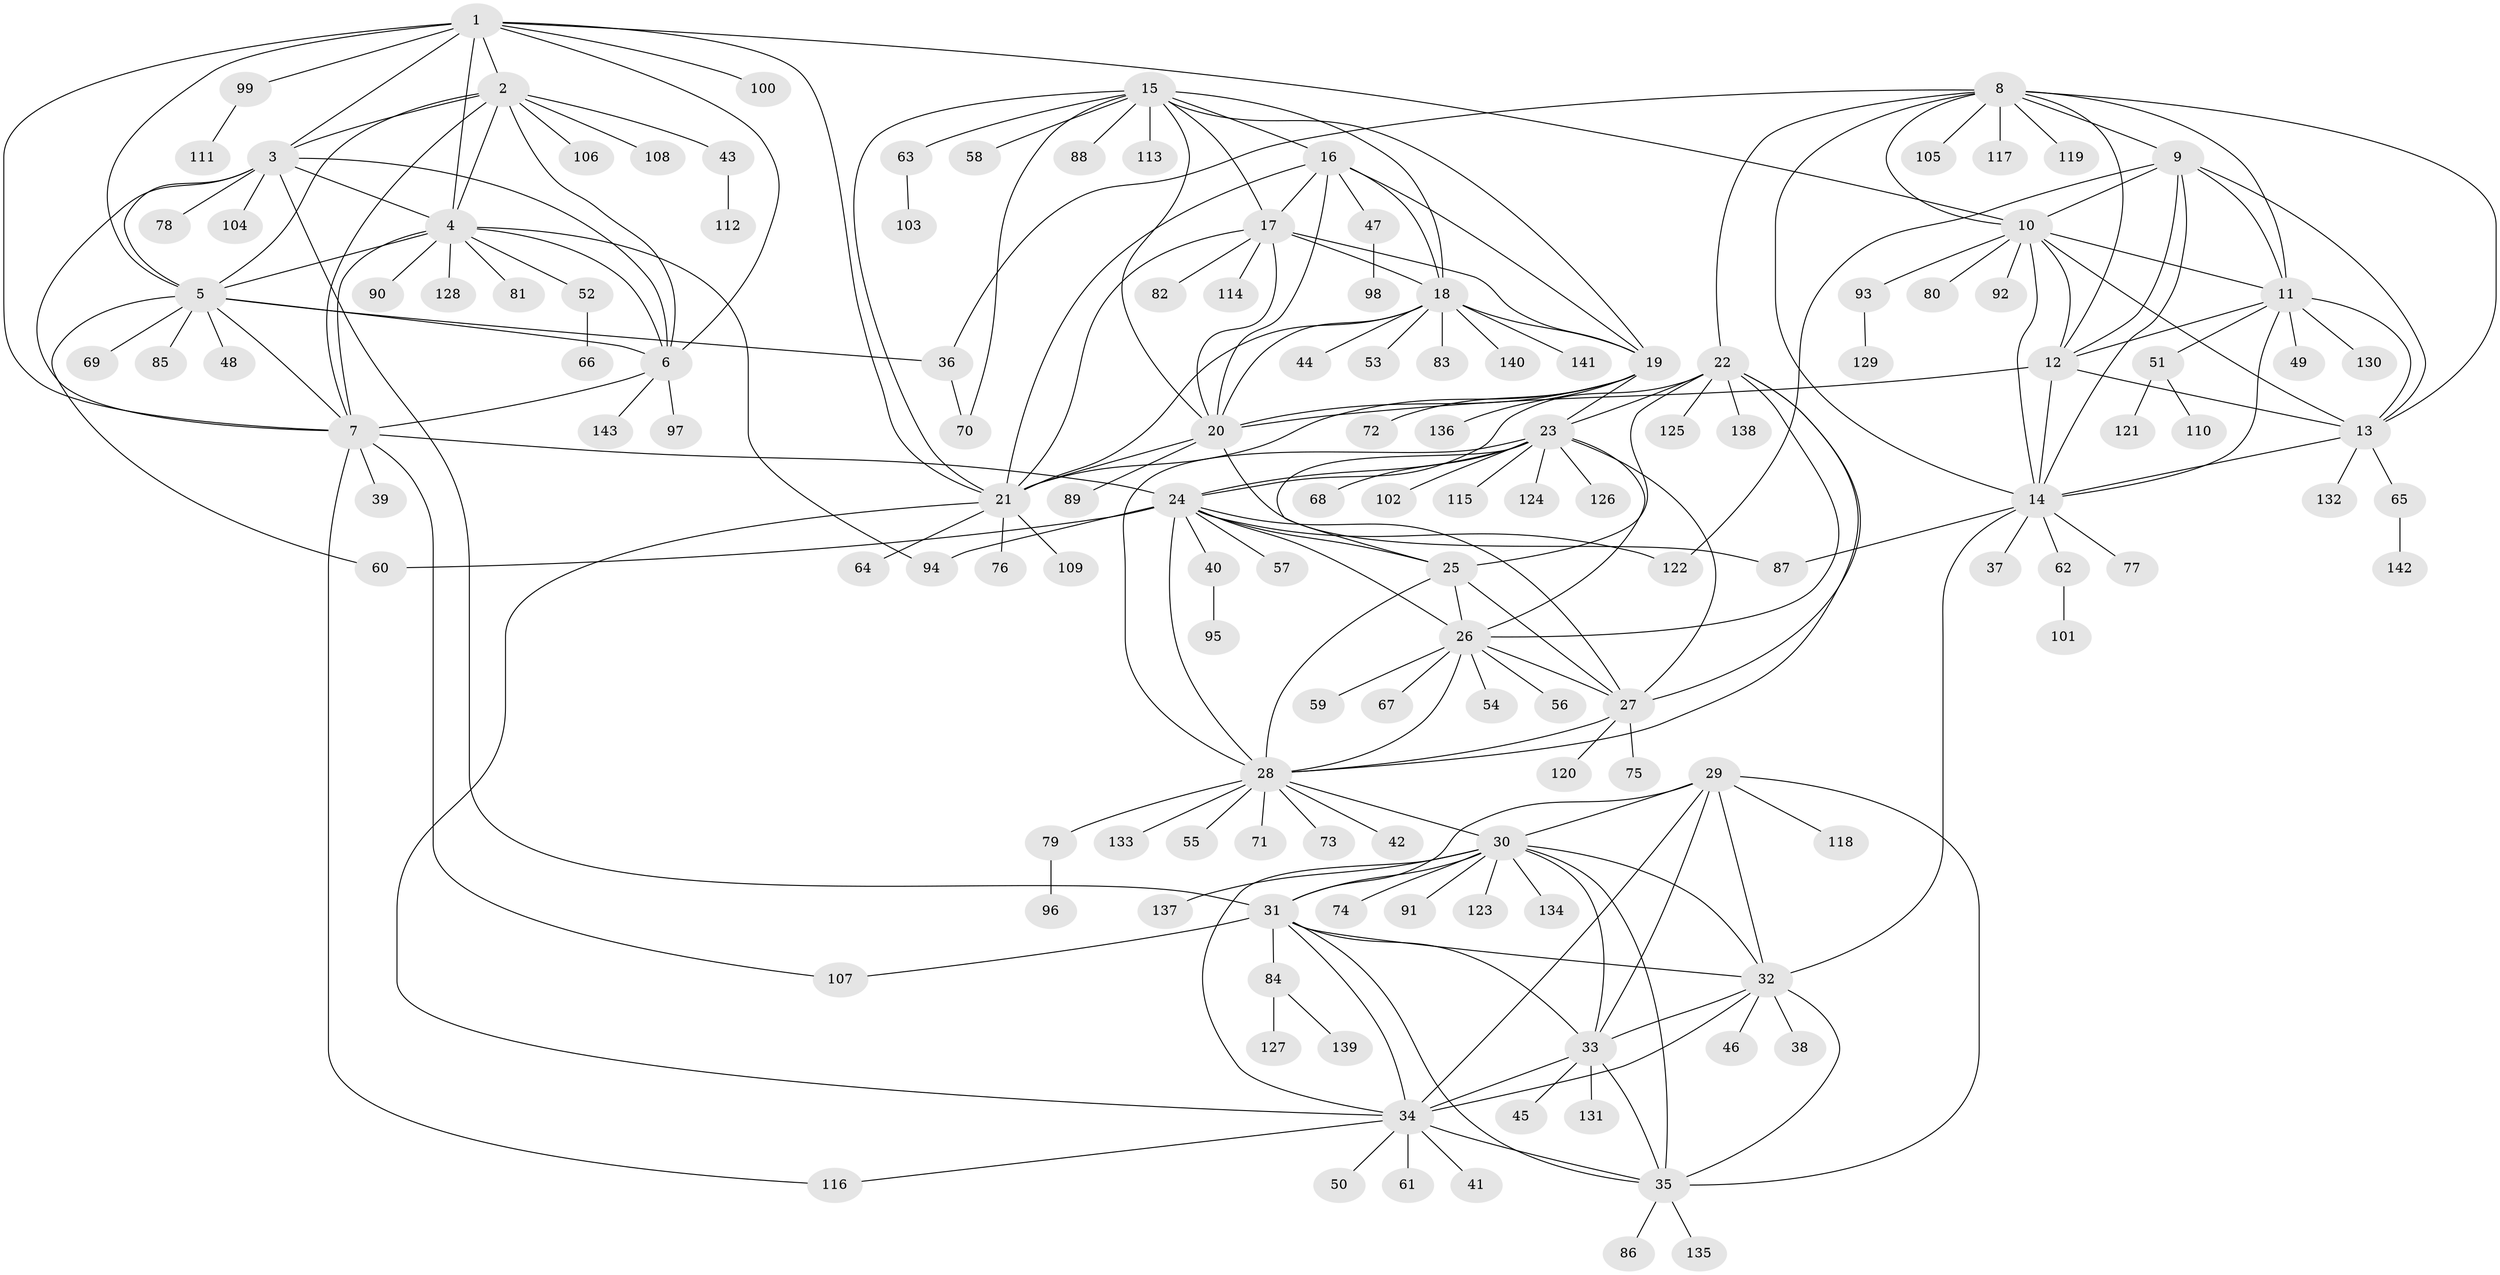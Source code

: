 // coarse degree distribution, {15: 0.008849557522123894, 10: 0.04424778761061947, 8: 0.061946902654867256, 7: 0.035398230088495575, 12: 0.017699115044247787, 5: 0.017699115044247787, 9: 0.008849557522123894, 11: 0.008849557522123894, 14: 0.008849557522123894, 6: 0.017699115044247787, 3: 0.008849557522123894, 1: 0.672566371681416, 2: 0.08849557522123894}
// Generated by graph-tools (version 1.1) at 2025/42/03/06/25 10:42:07]
// undirected, 143 vertices, 231 edges
graph export_dot {
graph [start="1"]
  node [color=gray90,style=filled];
  1;
  2;
  3;
  4;
  5;
  6;
  7;
  8;
  9;
  10;
  11;
  12;
  13;
  14;
  15;
  16;
  17;
  18;
  19;
  20;
  21;
  22;
  23;
  24;
  25;
  26;
  27;
  28;
  29;
  30;
  31;
  32;
  33;
  34;
  35;
  36;
  37;
  38;
  39;
  40;
  41;
  42;
  43;
  44;
  45;
  46;
  47;
  48;
  49;
  50;
  51;
  52;
  53;
  54;
  55;
  56;
  57;
  58;
  59;
  60;
  61;
  62;
  63;
  64;
  65;
  66;
  67;
  68;
  69;
  70;
  71;
  72;
  73;
  74;
  75;
  76;
  77;
  78;
  79;
  80;
  81;
  82;
  83;
  84;
  85;
  86;
  87;
  88;
  89;
  90;
  91;
  92;
  93;
  94;
  95;
  96;
  97;
  98;
  99;
  100;
  101;
  102;
  103;
  104;
  105;
  106;
  107;
  108;
  109;
  110;
  111;
  112;
  113;
  114;
  115;
  116;
  117;
  118;
  119;
  120;
  121;
  122;
  123;
  124;
  125;
  126;
  127;
  128;
  129;
  130;
  131;
  132;
  133;
  134;
  135;
  136;
  137;
  138;
  139;
  140;
  141;
  142;
  143;
  1 -- 2;
  1 -- 3;
  1 -- 4;
  1 -- 5;
  1 -- 6;
  1 -- 7;
  1 -- 10;
  1 -- 21;
  1 -- 99;
  1 -- 100;
  2 -- 3;
  2 -- 4;
  2 -- 5;
  2 -- 6;
  2 -- 7;
  2 -- 43;
  2 -- 106;
  2 -- 108;
  3 -- 4;
  3 -- 5;
  3 -- 6;
  3 -- 7;
  3 -- 31;
  3 -- 78;
  3 -- 104;
  4 -- 5;
  4 -- 6;
  4 -- 7;
  4 -- 52;
  4 -- 81;
  4 -- 90;
  4 -- 94;
  4 -- 128;
  5 -- 6;
  5 -- 7;
  5 -- 36;
  5 -- 48;
  5 -- 60;
  5 -- 69;
  5 -- 85;
  6 -- 7;
  6 -- 97;
  6 -- 143;
  7 -- 24;
  7 -- 39;
  7 -- 107;
  7 -- 116;
  8 -- 9;
  8 -- 10;
  8 -- 11;
  8 -- 12;
  8 -- 13;
  8 -- 14;
  8 -- 22;
  8 -- 36;
  8 -- 105;
  8 -- 117;
  8 -- 119;
  9 -- 10;
  9 -- 11;
  9 -- 12;
  9 -- 13;
  9 -- 14;
  9 -- 122;
  10 -- 11;
  10 -- 12;
  10 -- 13;
  10 -- 14;
  10 -- 80;
  10 -- 92;
  10 -- 93;
  11 -- 12;
  11 -- 13;
  11 -- 14;
  11 -- 49;
  11 -- 51;
  11 -- 130;
  12 -- 13;
  12 -- 14;
  12 -- 20;
  13 -- 14;
  13 -- 65;
  13 -- 132;
  14 -- 32;
  14 -- 37;
  14 -- 62;
  14 -- 77;
  14 -- 87;
  15 -- 16;
  15 -- 17;
  15 -- 18;
  15 -- 19;
  15 -- 20;
  15 -- 21;
  15 -- 58;
  15 -- 63;
  15 -- 70;
  15 -- 88;
  15 -- 113;
  16 -- 17;
  16 -- 18;
  16 -- 19;
  16 -- 20;
  16 -- 21;
  16 -- 47;
  17 -- 18;
  17 -- 19;
  17 -- 20;
  17 -- 21;
  17 -- 82;
  17 -- 114;
  18 -- 19;
  18 -- 20;
  18 -- 21;
  18 -- 44;
  18 -- 53;
  18 -- 83;
  18 -- 140;
  18 -- 141;
  19 -- 20;
  19 -- 21;
  19 -- 23;
  19 -- 72;
  19 -- 136;
  20 -- 21;
  20 -- 87;
  20 -- 89;
  21 -- 34;
  21 -- 64;
  21 -- 76;
  21 -- 109;
  22 -- 23;
  22 -- 24;
  22 -- 25;
  22 -- 26;
  22 -- 27;
  22 -- 28;
  22 -- 125;
  22 -- 138;
  23 -- 24;
  23 -- 25;
  23 -- 26;
  23 -- 27;
  23 -- 28;
  23 -- 68;
  23 -- 102;
  23 -- 115;
  23 -- 124;
  23 -- 126;
  24 -- 25;
  24 -- 26;
  24 -- 27;
  24 -- 28;
  24 -- 40;
  24 -- 57;
  24 -- 60;
  24 -- 94;
  24 -- 122;
  25 -- 26;
  25 -- 27;
  25 -- 28;
  26 -- 27;
  26 -- 28;
  26 -- 54;
  26 -- 56;
  26 -- 59;
  26 -- 67;
  27 -- 28;
  27 -- 75;
  27 -- 120;
  28 -- 30;
  28 -- 42;
  28 -- 55;
  28 -- 71;
  28 -- 73;
  28 -- 79;
  28 -- 133;
  29 -- 30;
  29 -- 31;
  29 -- 32;
  29 -- 33;
  29 -- 34;
  29 -- 35;
  29 -- 118;
  30 -- 31;
  30 -- 32;
  30 -- 33;
  30 -- 34;
  30 -- 35;
  30 -- 74;
  30 -- 91;
  30 -- 123;
  30 -- 134;
  30 -- 137;
  31 -- 32;
  31 -- 33;
  31 -- 34;
  31 -- 35;
  31 -- 84;
  31 -- 107;
  32 -- 33;
  32 -- 34;
  32 -- 35;
  32 -- 38;
  32 -- 46;
  33 -- 34;
  33 -- 35;
  33 -- 45;
  33 -- 131;
  34 -- 35;
  34 -- 41;
  34 -- 50;
  34 -- 61;
  34 -- 116;
  35 -- 86;
  35 -- 135;
  36 -- 70;
  40 -- 95;
  43 -- 112;
  47 -- 98;
  51 -- 110;
  51 -- 121;
  52 -- 66;
  62 -- 101;
  63 -- 103;
  65 -- 142;
  79 -- 96;
  84 -- 127;
  84 -- 139;
  93 -- 129;
  99 -- 111;
}
